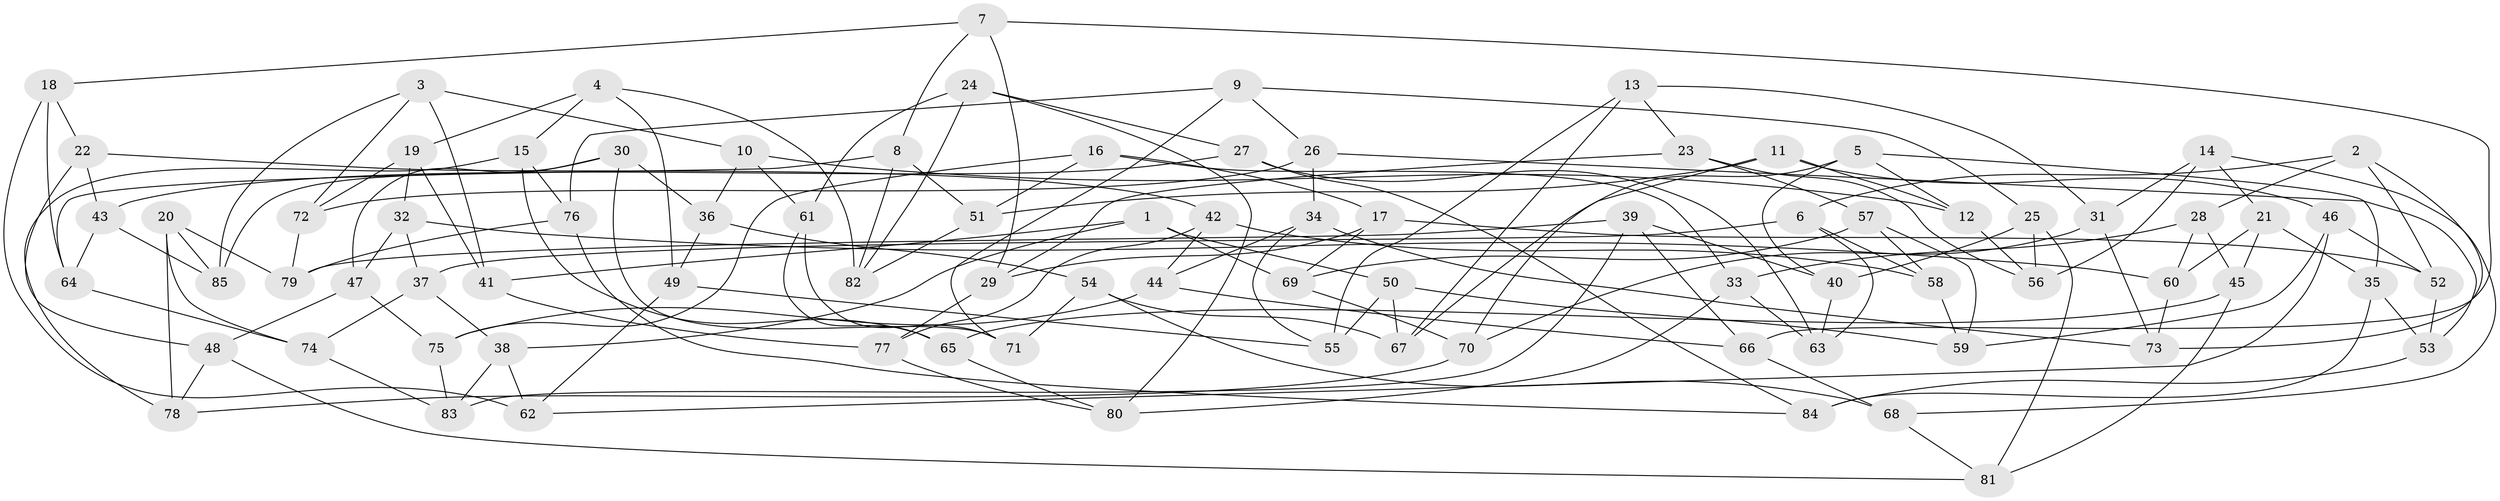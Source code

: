 // Generated by graph-tools (version 1.1) at 2025/27/03/09/25 03:27:02]
// undirected, 85 vertices, 170 edges
graph export_dot {
graph [start="1"]
  node [color=gray90,style=filled];
  1;
  2;
  3;
  4;
  5;
  6;
  7;
  8;
  9;
  10;
  11;
  12;
  13;
  14;
  15;
  16;
  17;
  18;
  19;
  20;
  21;
  22;
  23;
  24;
  25;
  26;
  27;
  28;
  29;
  30;
  31;
  32;
  33;
  34;
  35;
  36;
  37;
  38;
  39;
  40;
  41;
  42;
  43;
  44;
  45;
  46;
  47;
  48;
  49;
  50;
  51;
  52;
  53;
  54;
  55;
  56;
  57;
  58;
  59;
  60;
  61;
  62;
  63;
  64;
  65;
  66;
  67;
  68;
  69;
  70;
  71;
  72;
  73;
  74;
  75;
  76;
  77;
  78;
  79;
  80;
  81;
  82;
  83;
  84;
  85;
  1 -- 69;
  1 -- 41;
  1 -- 38;
  1 -- 50;
  2 -- 52;
  2 -- 73;
  2 -- 28;
  2 -- 6;
  3 -- 41;
  3 -- 72;
  3 -- 10;
  3 -- 85;
  4 -- 82;
  4 -- 49;
  4 -- 19;
  4 -- 15;
  5 -- 70;
  5 -- 12;
  5 -- 40;
  5 -- 35;
  6 -- 37;
  6 -- 63;
  6 -- 58;
  7 -- 18;
  7 -- 66;
  7 -- 29;
  7 -- 8;
  8 -- 64;
  8 -- 82;
  8 -- 51;
  9 -- 71;
  9 -- 25;
  9 -- 26;
  9 -- 76;
  10 -- 12;
  10 -- 36;
  10 -- 61;
  11 -- 12;
  11 -- 67;
  11 -- 51;
  11 -- 46;
  12 -- 56;
  13 -- 55;
  13 -- 67;
  13 -- 31;
  13 -- 23;
  14 -- 31;
  14 -- 68;
  14 -- 21;
  14 -- 56;
  15 -- 65;
  15 -- 78;
  15 -- 76;
  16 -- 75;
  16 -- 51;
  16 -- 33;
  16 -- 17;
  17 -- 52;
  17 -- 29;
  17 -- 69;
  18 -- 64;
  18 -- 62;
  18 -- 22;
  19 -- 72;
  19 -- 41;
  19 -- 32;
  20 -- 79;
  20 -- 74;
  20 -- 78;
  20 -- 85;
  21 -- 35;
  21 -- 45;
  21 -- 60;
  22 -- 43;
  22 -- 48;
  22 -- 42;
  23 -- 57;
  23 -- 56;
  23 -- 29;
  24 -- 80;
  24 -- 82;
  24 -- 27;
  24 -- 61;
  25 -- 56;
  25 -- 81;
  25 -- 40;
  26 -- 34;
  26 -- 53;
  26 -- 72;
  27 -- 63;
  27 -- 84;
  27 -- 43;
  28 -- 33;
  28 -- 60;
  28 -- 45;
  29 -- 77;
  30 -- 47;
  30 -- 71;
  30 -- 85;
  30 -- 36;
  31 -- 73;
  31 -- 70;
  32 -- 47;
  32 -- 37;
  32 -- 60;
  33 -- 80;
  33 -- 63;
  34 -- 55;
  34 -- 73;
  34 -- 44;
  35 -- 84;
  35 -- 53;
  36 -- 54;
  36 -- 49;
  37 -- 74;
  37 -- 38;
  38 -- 62;
  38 -- 83;
  39 -- 79;
  39 -- 83;
  39 -- 66;
  39 -- 40;
  40 -- 63;
  41 -- 77;
  42 -- 58;
  42 -- 44;
  42 -- 77;
  43 -- 64;
  43 -- 85;
  44 -- 66;
  44 -- 75;
  45 -- 65;
  45 -- 81;
  46 -- 59;
  46 -- 52;
  46 -- 62;
  47 -- 75;
  47 -- 48;
  48 -- 78;
  48 -- 81;
  49 -- 62;
  49 -- 55;
  50 -- 55;
  50 -- 67;
  50 -- 59;
  51 -- 82;
  52 -- 53;
  53 -- 84;
  54 -- 71;
  54 -- 67;
  54 -- 68;
  57 -- 58;
  57 -- 69;
  57 -- 59;
  58 -- 59;
  60 -- 73;
  61 -- 65;
  61 -- 71;
  64 -- 74;
  65 -- 80;
  66 -- 68;
  68 -- 81;
  69 -- 70;
  70 -- 78;
  72 -- 79;
  74 -- 83;
  75 -- 83;
  76 -- 79;
  76 -- 84;
  77 -- 80;
}
